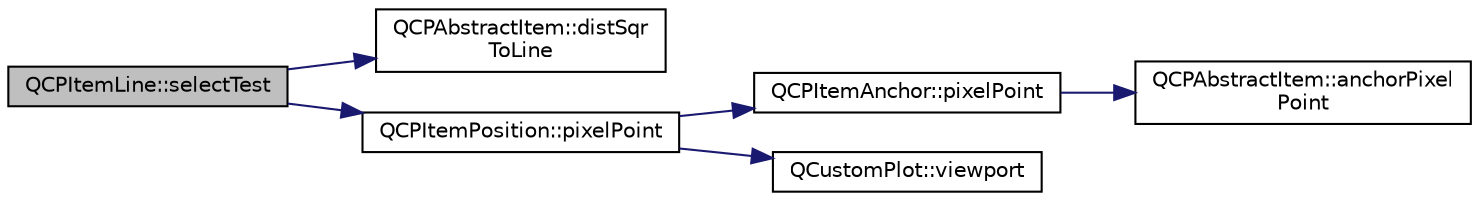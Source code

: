 digraph "QCPItemLine::selectTest"
{
  edge [fontname="Helvetica",fontsize="10",labelfontname="Helvetica",labelfontsize="10"];
  node [fontname="Helvetica",fontsize="10",shape=record];
  rankdir="LR";
  Node42 [label="QCPItemLine::selectTest",height=0.2,width=0.4,color="black", fillcolor="grey75", style="filled", fontcolor="black"];
  Node42 -> Node43 [color="midnightblue",fontsize="10",style="solid",fontname="Helvetica"];
  Node43 [label="QCPAbstractItem::distSqr\lToLine",height=0.2,width=0.4,color="black", fillcolor="white", style="filled",URL="$da/d6a/class_q_c_p_abstract_item.html#a8f4d23e883cbb55219959ed6ce8f10ac"];
  Node42 -> Node44 [color="midnightblue",fontsize="10",style="solid",fontname="Helvetica"];
  Node44 [label="QCPItemPosition::pixelPoint",height=0.2,width=0.4,color="black", fillcolor="white", style="filled",URL="$d1/dad/class_q_c_p_item_position.html#a6cad070c22801295231f5bd6045afe70"];
  Node44 -> Node45 [color="midnightblue",fontsize="10",style="solid",fontname="Helvetica"];
  Node45 [label="QCPItemAnchor::pixelPoint",height=0.2,width=0.4,color="black", fillcolor="white", style="filled",URL="$d4/d7c/class_q_c_p_item_anchor.html#ae1a21d9471d1d788624cad297e1b8d6f"];
  Node45 -> Node46 [color="midnightblue",fontsize="10",style="solid",fontname="Helvetica"];
  Node46 [label="QCPAbstractItem::anchorPixel\lPoint",height=0.2,width=0.4,color="black", fillcolor="white", style="filled",URL="$da/d6a/class_q_c_p_abstract_item.html#a5681c190803e899bac9a240753fdba00"];
  Node44 -> Node47 [color="midnightblue",fontsize="10",style="solid",fontname="Helvetica"];
  Node47 [label="QCustomPlot::viewport",height=0.2,width=0.4,color="black", fillcolor="white", style="filled",URL="$dd/d9b/class_q_custom_plot.html#a19842409b18f556b256d05e97fffc670"];
}
